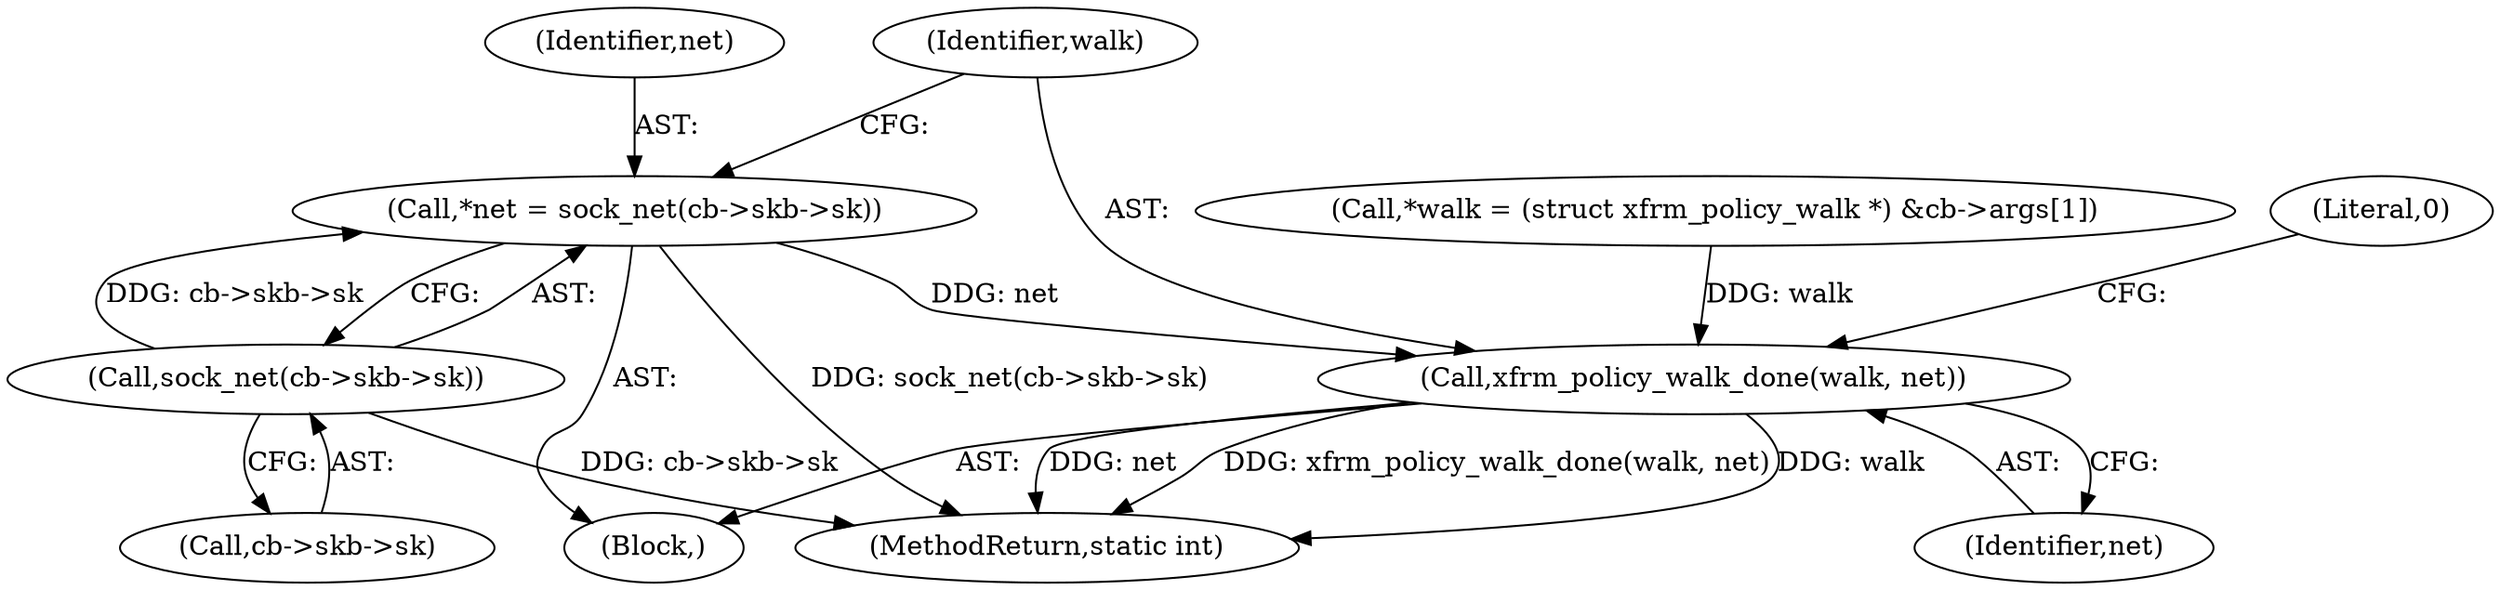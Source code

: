 digraph "0_linux_1137b5e2529a8f5ca8ee709288ecba3e68044df2_0@pointer" {
"1000115" [label="(Call,*net = sock_net(cb->skb->sk))"];
"1000117" [label="(Call,sock_net(cb->skb->sk))"];
"1000123" [label="(Call,xfrm_policy_walk_done(walk, net))"];
"1000115" [label="(Call,*net = sock_net(cb->skb->sk))"];
"1000124" [label="(Identifier,walk)"];
"1000104" [label="(Call,*walk = (struct xfrm_policy_walk *) &cb->args[1])"];
"1000117" [label="(Call,sock_net(cb->skb->sk))"];
"1000125" [label="(Identifier,net)"];
"1000127" [label="(Literal,0)"];
"1000128" [label="(MethodReturn,static int)"];
"1000102" [label="(Block,)"];
"1000118" [label="(Call,cb->skb->sk)"];
"1000123" [label="(Call,xfrm_policy_walk_done(walk, net))"];
"1000116" [label="(Identifier,net)"];
"1000115" -> "1000102"  [label="AST: "];
"1000115" -> "1000117"  [label="CFG: "];
"1000116" -> "1000115"  [label="AST: "];
"1000117" -> "1000115"  [label="AST: "];
"1000124" -> "1000115"  [label="CFG: "];
"1000115" -> "1000128"  [label="DDG: sock_net(cb->skb->sk)"];
"1000117" -> "1000115"  [label="DDG: cb->skb->sk"];
"1000115" -> "1000123"  [label="DDG: net"];
"1000117" -> "1000118"  [label="CFG: "];
"1000118" -> "1000117"  [label="AST: "];
"1000117" -> "1000128"  [label="DDG: cb->skb->sk"];
"1000123" -> "1000102"  [label="AST: "];
"1000123" -> "1000125"  [label="CFG: "];
"1000124" -> "1000123"  [label="AST: "];
"1000125" -> "1000123"  [label="AST: "];
"1000127" -> "1000123"  [label="CFG: "];
"1000123" -> "1000128"  [label="DDG: net"];
"1000123" -> "1000128"  [label="DDG: xfrm_policy_walk_done(walk, net)"];
"1000123" -> "1000128"  [label="DDG: walk"];
"1000104" -> "1000123"  [label="DDG: walk"];
}
